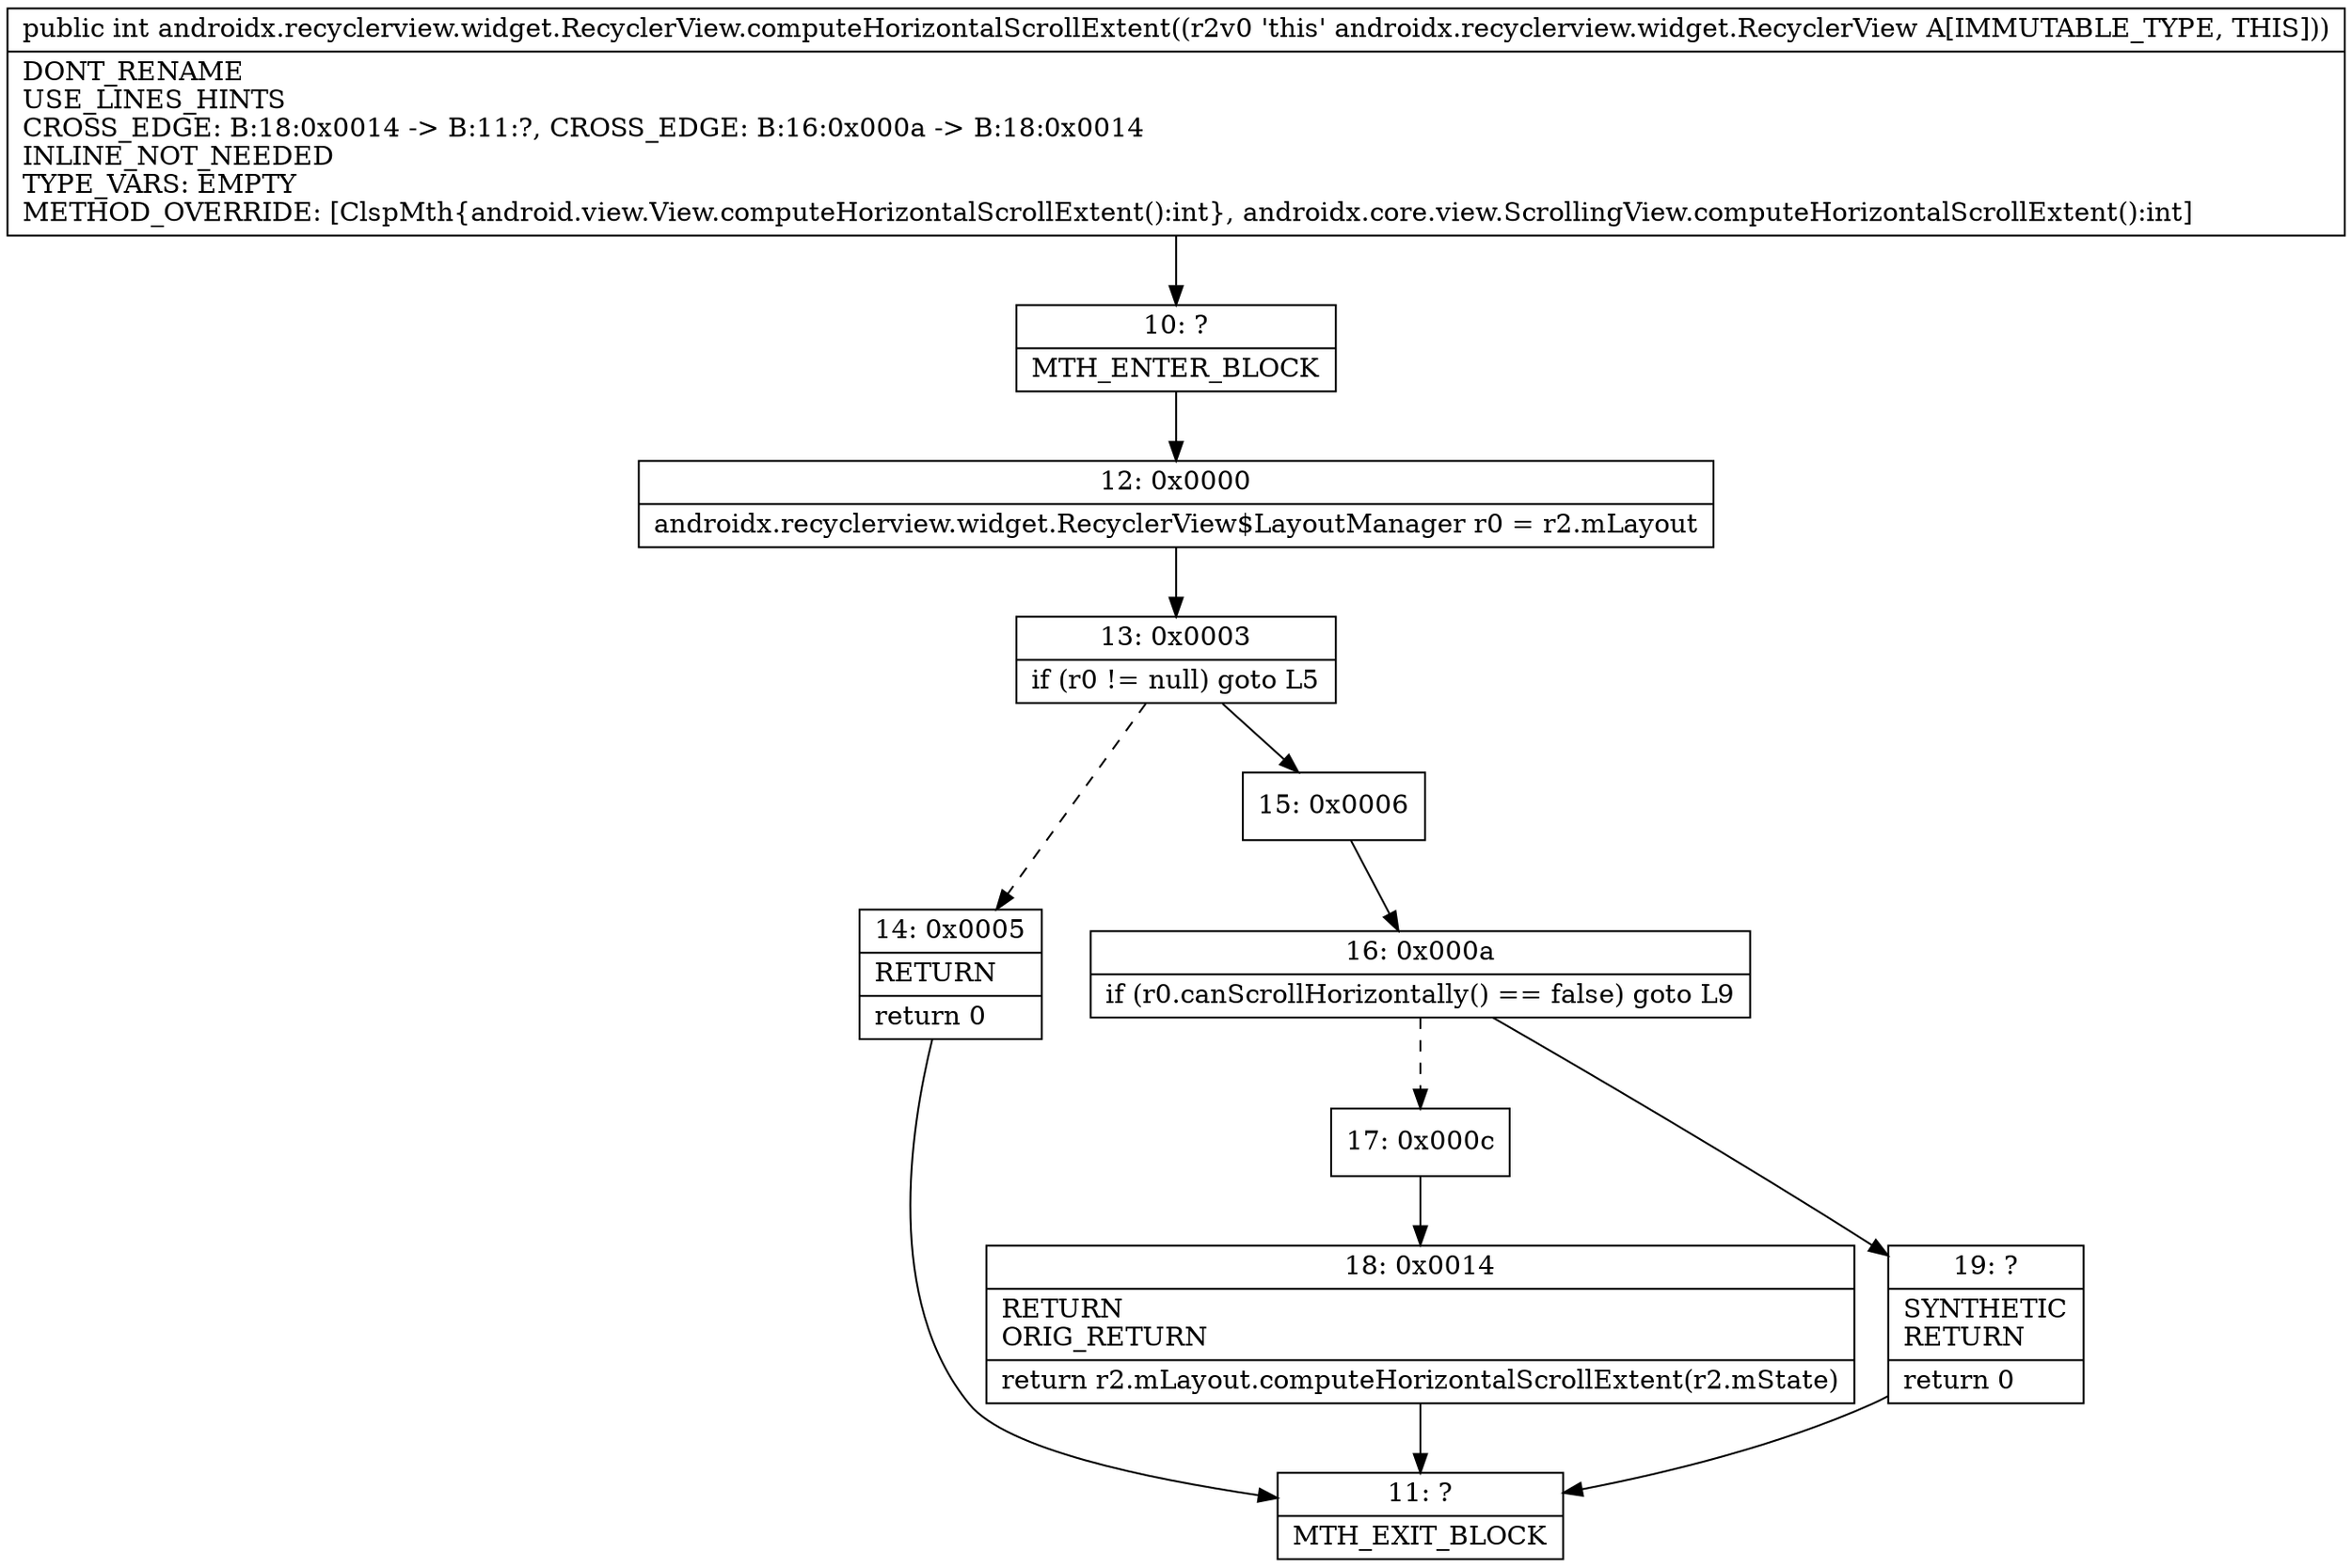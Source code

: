 digraph "CFG forandroidx.recyclerview.widget.RecyclerView.computeHorizontalScrollExtent()I" {
Node_10 [shape=record,label="{10\:\ ?|MTH_ENTER_BLOCK\l}"];
Node_12 [shape=record,label="{12\:\ 0x0000|androidx.recyclerview.widget.RecyclerView$LayoutManager r0 = r2.mLayout\l}"];
Node_13 [shape=record,label="{13\:\ 0x0003|if (r0 != null) goto L5\l}"];
Node_14 [shape=record,label="{14\:\ 0x0005|RETURN\l|return 0\l}"];
Node_11 [shape=record,label="{11\:\ ?|MTH_EXIT_BLOCK\l}"];
Node_15 [shape=record,label="{15\:\ 0x0006}"];
Node_16 [shape=record,label="{16\:\ 0x000a|if (r0.canScrollHorizontally() == false) goto L9\l}"];
Node_17 [shape=record,label="{17\:\ 0x000c}"];
Node_18 [shape=record,label="{18\:\ 0x0014|RETURN\lORIG_RETURN\l|return r2.mLayout.computeHorizontalScrollExtent(r2.mState)\l}"];
Node_19 [shape=record,label="{19\:\ ?|SYNTHETIC\lRETURN\l|return 0\l}"];
MethodNode[shape=record,label="{public int androidx.recyclerview.widget.RecyclerView.computeHorizontalScrollExtent((r2v0 'this' androidx.recyclerview.widget.RecyclerView A[IMMUTABLE_TYPE, THIS]))  | DONT_RENAME\lUSE_LINES_HINTS\lCROSS_EDGE: B:18:0x0014 \-\> B:11:?, CROSS_EDGE: B:16:0x000a \-\> B:18:0x0014\lINLINE_NOT_NEEDED\lTYPE_VARS: EMPTY\lMETHOD_OVERRIDE: [ClspMth\{android.view.View.computeHorizontalScrollExtent():int\}, androidx.core.view.ScrollingView.computeHorizontalScrollExtent():int]\l}"];
MethodNode -> Node_10;Node_10 -> Node_12;
Node_12 -> Node_13;
Node_13 -> Node_14[style=dashed];
Node_13 -> Node_15;
Node_14 -> Node_11;
Node_15 -> Node_16;
Node_16 -> Node_17[style=dashed];
Node_16 -> Node_19;
Node_17 -> Node_18;
Node_18 -> Node_11;
Node_19 -> Node_11;
}


